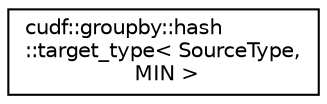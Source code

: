 digraph "Graphical Class Hierarchy"
{
 // LATEX_PDF_SIZE
  edge [fontname="Helvetica",fontsize="10",labelfontname="Helvetica",labelfontsize="10"];
  node [fontname="Helvetica",fontsize="10",shape=record];
  rankdir="LR";
  Node0 [label="cudf::groupby::hash\l::target_type\< SourceType,\l MIN \>",height=0.2,width=0.4,color="black", fillcolor="white", style="filled",URL="$structcudf_1_1groupby_1_1hash_1_1target__type_3_01SourceType_00_01MIN_01_4.html",tooltip=" "];
}
